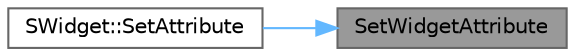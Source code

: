 digraph "SetWidgetAttribute"
{
 // INTERACTIVE_SVG=YES
 // LATEX_PDF_SIZE
  bgcolor="transparent";
  edge [fontname=Helvetica,fontsize=10,labelfontname=Helvetica,labelfontsize=10];
  node [fontname=Helvetica,fontsize=10,shape=box,height=0.2,width=0.4];
  rankdir="RL";
  Node1 [id="Node000001",label="SetWidgetAttribute",height=0.2,width=0.4,color="gray40", fillcolor="grey60", style="filled", fontcolor="black",tooltip="Performs the attribute assignment and invalidates the widget minimally based on what actually changed..."];
  Node1 -> Node2 [id="edge1_Node000001_Node000002",dir="back",color="steelblue1",style="solid",tooltip=" "];
  Node2 [id="Node000002",label="SWidget::SetAttribute",height=0.2,width=0.4,color="grey40", fillcolor="white", style="filled",URL="$dd/de2/classSWidget.html#a5f29b0debe6381a562d1b675d1ef4097",tooltip="Performs the attribute assignment and invalidates the widget minimally based on what actually changed..."];
}
